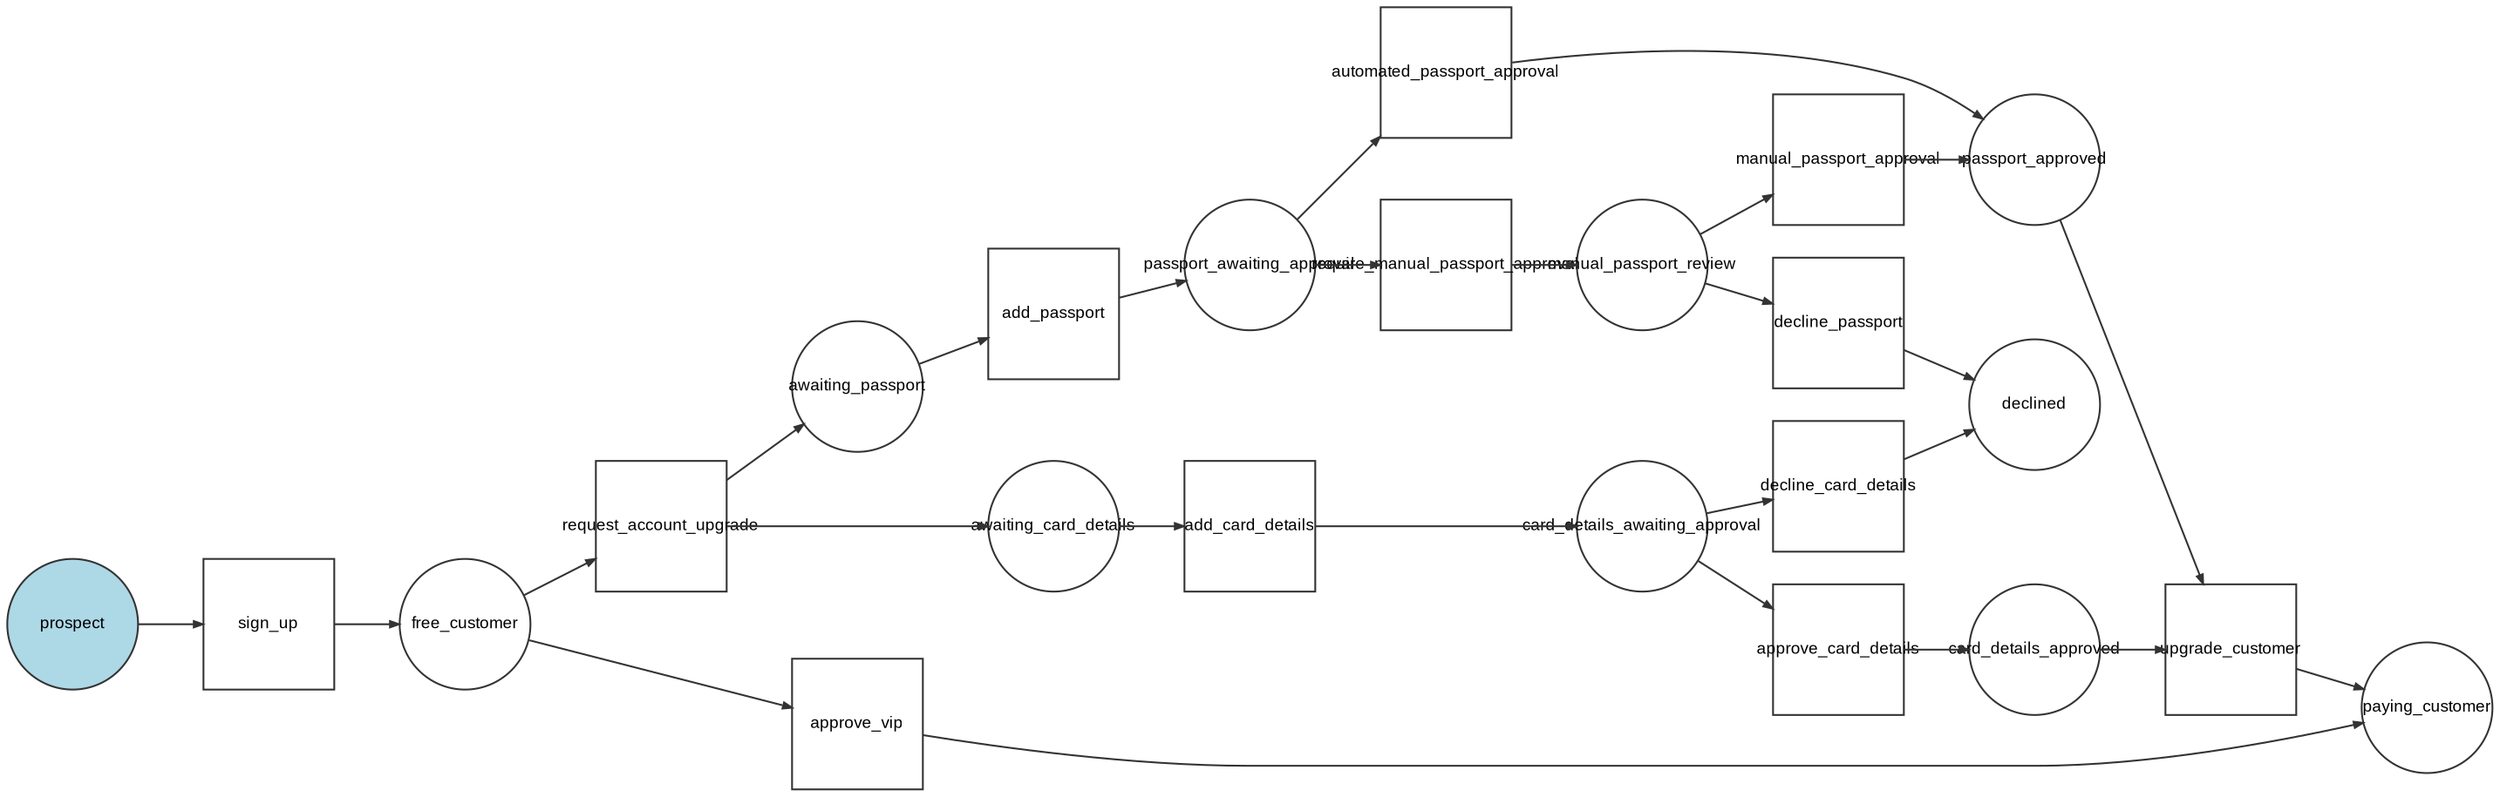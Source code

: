 digraph workflow {
  ratio="compress" rankdir="LR"
  node [fontsize="9" fontname="Arial" color="#333333" fillcolor="lightblue" fixedsize="1" width="1"];
  edge [fontsize="9" fontname="Arial" color="#333333" arrowhead="normal" arrowsize="0.5"];

  place_prospect [label="prospect", shape=circle, style="filled"];
  place_free_customer [label="free_customer", shape=circle];
  place_awaiting_card_details [label="awaiting_card_details", shape=circle];
  place_awaiting_passport [label="awaiting_passport", shape=circle];
  place_card_details_awaiting_approval [label="card_details_awaiting_approval", shape=circle];
  place_card_details_approved [label="card_details_approved", shape=circle];
  place_passport_awaiting_approval [label="passport_awaiting_approval", shape=circle];
  place_manual_passport_review [label="manual_passport_review", shape=circle];
  place_passport_approved [label="passport_approved", shape=circle];
  place_paying_customer [label="paying_customer", shape=circle];
  place_declined [label="declined", shape=circle];
  transition_sign_up [label="sign_up", shape=box, shape="box", regular="1"];
  transition_request_account_upgrade [label="request_account_upgrade", shape=box, shape="box", regular="1"];
  transition_add_card_details [label="add_card_details", shape=box, shape="box", regular="1"];
  transition_approve_card_details [label="approve_card_details", shape=box, shape="box", regular="1"];
  transition_decline_card_details [label="decline_card_details", shape=box, shape="box", regular="1"];
  transition_add_passport [label="add_passport", shape=box, shape="box", regular="1"];
  transition_automated_passport_approval [label="automated_passport_approval", shape=box, shape="box", regular="1"];
  transition_require_manual_passport_approval [label="require_manual_passport_approval", shape=box, shape="box", regular="1"];
  transition_manual_passport_approval [label="manual_passport_approval", shape=box, shape="box", regular="1"];
  transition_decline_passport [label="decline_passport", shape=box, shape="box", regular="1"];
  transition_upgrade_customer [label="upgrade_customer", shape=box, shape="box", regular="1"];
  transition_approve_vip [label="approve_vip", shape=box, shape="box", regular="1"];
  place_prospect -> transition_sign_up [style="solid"];
  transition_sign_up -> place_free_customer [style="solid"];
  place_free_customer -> transition_request_account_upgrade [style="solid"];
  transition_request_account_upgrade -> place_awaiting_passport [style="solid"];
  transition_request_account_upgrade -> place_awaiting_card_details [style="solid"];
  place_awaiting_card_details -> transition_add_card_details [style="solid"];
  transition_add_card_details -> place_card_details_awaiting_approval [style="solid"];
  place_card_details_awaiting_approval -> transition_approve_card_details [style="solid"];
  transition_approve_card_details -> place_card_details_approved [style="solid"];
  place_card_details_awaiting_approval -> transition_decline_card_details [style="solid"];
  transition_decline_card_details -> place_declined [style="solid"];
  place_awaiting_passport -> transition_add_passport [style="solid"];
  transition_add_passport -> place_passport_awaiting_approval [style="solid"];
  place_passport_awaiting_approval -> transition_automated_passport_approval [style="solid"];
  transition_automated_passport_approval -> place_passport_approved [style="solid"];
  place_passport_awaiting_approval -> transition_require_manual_passport_approval [style="solid"];
  transition_require_manual_passport_approval -> place_manual_passport_review [style="solid"];
  place_manual_passport_review -> transition_manual_passport_approval [style="solid"];
  transition_manual_passport_approval -> place_passport_approved [style="solid"];
  place_manual_passport_review -> transition_decline_passport [style="solid"];
  transition_decline_passport -> place_declined [style="solid"];
  place_passport_approved -> transition_upgrade_customer [style="solid"];
  place_card_details_approved -> transition_upgrade_customer [style="solid"];
  transition_upgrade_customer -> place_paying_customer [style="solid"];
  place_free_customer -> transition_approve_vip [style="solid"];
  transition_approve_vip -> place_paying_customer [style="solid"];
}

